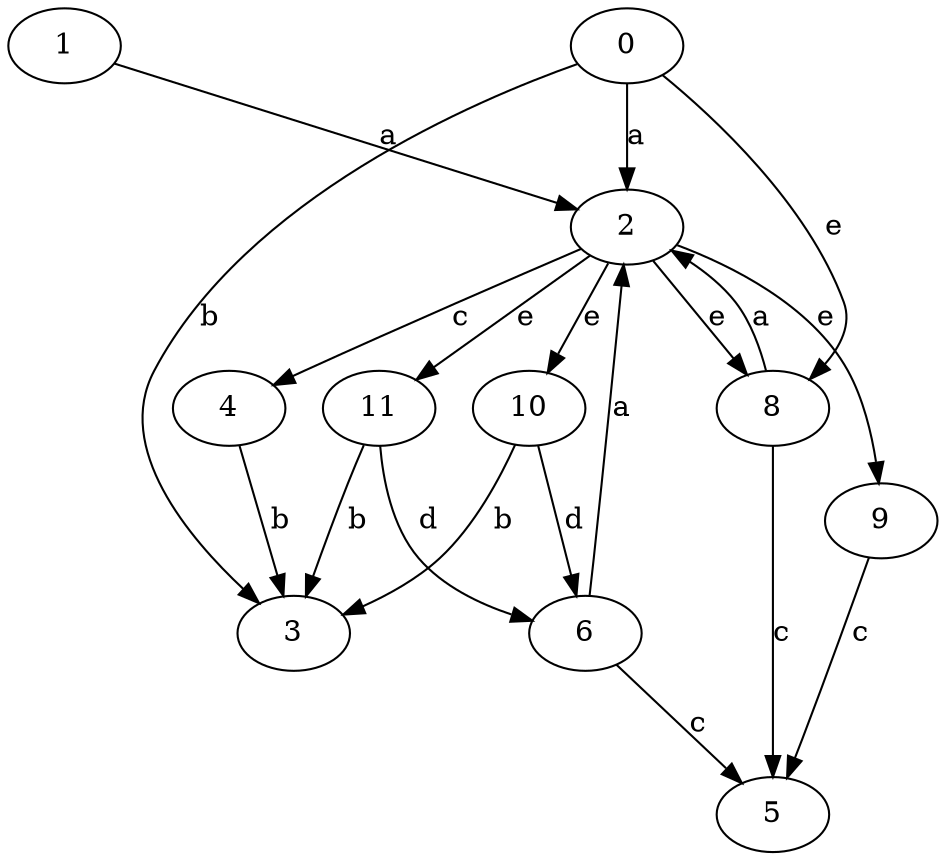 strict digraph  {
2;
3;
4;
5;
6;
8;
0;
9;
10;
11;
1;
2 -> 4  [label=c];
2 -> 8  [label=e];
2 -> 9  [label=e];
2 -> 10  [label=e];
2 -> 11  [label=e];
4 -> 3  [label=b];
6 -> 2  [label=a];
6 -> 5  [label=c];
8 -> 2  [label=a];
8 -> 5  [label=c];
0 -> 2  [label=a];
0 -> 3  [label=b];
0 -> 8  [label=e];
9 -> 5  [label=c];
10 -> 3  [label=b];
10 -> 6  [label=d];
11 -> 3  [label=b];
11 -> 6  [label=d];
1 -> 2  [label=a];
}
